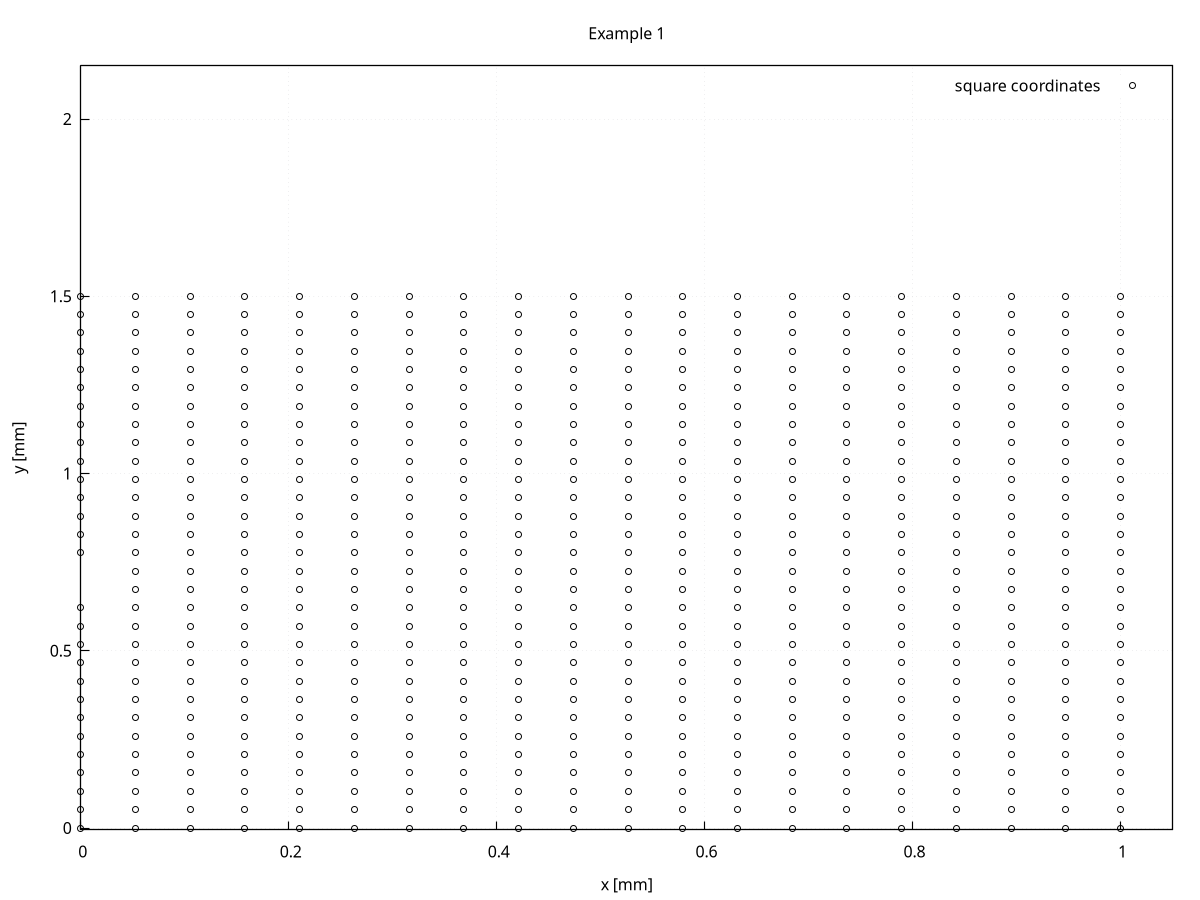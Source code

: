 # ogpf libray
# Rev. 0.22 of March 9th, 2018
# Licence: MIT

# gnuplot global setting
set term wxt size 640,480 enhanced font "verdana,10" title "ogpf libray: Rev. 0.22 of March 9th, 2018"

# ogpf extra configuration
# -------------------------------------------
# color definitions
set style line 1 lc rgb "#800000" lt 1 lw 2
set style line 2 lc rgb "#ff0000" lt 1 lw 2
set style line 3 lc rgb "#ff4500" lt 1 lw 2
set style line 4 lc rgb "#ffa500" lt 1 lw 2
set style line 5 lc rgb "#006400" lt 1 lw 2
set style line 6 lc rgb "#0000ff" lt 1 lw 2
set style line 7 lc rgb "#9400d3" lt 1 lw 2

# Axes
set border linewidth 1.15
set tics nomirror

# grid
# Add light grid to plot
set style line 102 lc rgb "#d6d7d9" lt 0 lw 1
set grid back ls 102

# plot style
set style data linespoints

# -------------------------------------------

 
# options
set style data linespoints
set xrange[0:1.05]
set yrange [-0.005:2.15]


 
# plot scale
 
# Annotation: title and labels
set title "Example 1"
set xlabel "x [mm]"
set ylabel "y [mm]"
 
# axes setting

plot "-" title "square coordinates" with points lt 6 lc rgb "#000000"
  0.000000000000000E+000  0.000000000000000E+000
  5.263157933950420E-002  0.000000000000000E+000
  0.105263158679008       0.000000000000000E+000
  0.157894730567932       0.000000000000000E+000
  0.210526317358017       0.000000000000000E+000
  0.263157904148102       0.000000000000000E+000
  0.315789461135864       0.000000000000000E+000
  0.368421047925949       0.000000000000000E+000
  0.421052634716034       0.000000000000000E+000
  0.473684221506119       0.000000000000000E+000
  0.526315808296204       0.000000000000000E+000
  0.578947365283966       0.000000000000000E+000
  0.631578922271729       0.000000000000000E+000
  0.684210538864136       0.000000000000000E+000
  0.736842095851898       0.000000000000000E+000
  0.789473712444305       0.000000000000000E+000
  0.842105269432068       0.000000000000000E+000
  0.894736826419830       0.000000000000000E+000
  0.947368443012238       0.000000000000000E+000
   1.00000000000000       0.000000000000000E+000
  0.000000000000000E+000  5.172413773834710E-002
  5.263157933950420E-002  5.172413773834710E-002
  0.105263158679008       5.172413773834710E-002
  0.157894730567932       5.172413773834710E-002
  0.210526317358017       5.172413773834710E-002
  0.263157904148102       5.172413773834710E-002
  0.315789461135864       5.172413773834710E-002
  0.368421047925949       5.172413773834710E-002
  0.421052634716034       5.172413773834710E-002
  0.473684221506119       5.172413773834710E-002
  0.526315808296204       5.172413773834710E-002
  0.578947365283966       5.172413773834710E-002
  0.631578922271729       5.172413773834710E-002
  0.684210538864136       5.172413773834710E-002
  0.736842095851898       5.172413773834710E-002
  0.789473712444305       5.172413773834710E-002
  0.842105269432068       5.172413773834710E-002
  0.894736826419830       5.172413773834710E-002
  0.947368443012238       5.172413773834710E-002
   1.00000000000000       5.172413773834710E-002
  0.000000000000000E+000  0.103448275476694     
  5.263157933950420E-002  0.103448275476694     
  0.105263158679008       0.103448275476694     
  0.157894730567932       0.103448275476694     
  0.210526317358017       0.103448275476694     
  0.263157904148102       0.103448275476694     
  0.315789461135864       0.103448275476694     
  0.368421047925949       0.103448275476694     
  0.421052634716034       0.103448275476694     
  0.473684221506119       0.103448275476694     
  0.526315808296204       0.103448275476694     
  0.578947365283966       0.103448275476694     
  0.631578922271729       0.103448275476694     
  0.684210538864136       0.103448275476694     
  0.736842095851898       0.103448275476694     
  0.789473712444305       0.103448275476694     
  0.842105269432068       0.103448275476694     
  0.894736826419830       0.103448275476694     
  0.947368443012238       0.103448275476694     
   1.00000000000000       0.103448275476694     
  0.000000000000000E+000  0.155172418802977     
  5.263157933950420E-002  0.155172418802977     
  0.105263158679008       0.155172418802977     
  0.157894730567932       0.155172418802977     
  0.210526317358017       0.155172418802977     
  0.263157904148102       0.155172418802977     
  0.315789461135864       0.155172418802977     
  0.368421047925949       0.155172418802977     
  0.421052634716034       0.155172418802977     
  0.473684221506119       0.155172418802977     
  0.526315808296204       0.155172418802977     
  0.578947365283966       0.155172418802977     
  0.631578922271729       0.155172418802977     
  0.684210538864136       0.155172418802977     
  0.736842095851898       0.155172418802977     
  0.789473712444305       0.155172418802977     
  0.842105269432068       0.155172418802977     
  0.894736826419830       0.155172418802977     
  0.947368443012238       0.155172418802977     
   1.00000000000000       0.155172418802977     
  0.000000000000000E+000  0.206896550953388     
  5.263157933950420E-002  0.206896550953388     
  0.105263158679008       0.206896550953388     
  0.157894730567932       0.206896550953388     
  0.210526317358017       0.206896550953388     
  0.263157904148102       0.206896550953388     
  0.315789461135864       0.206896550953388     
  0.368421047925949       0.206896550953388     
  0.421052634716034       0.206896550953388     
  0.473684221506119       0.206896550953388     
  0.526315808296204       0.206896550953388     
  0.578947365283966       0.206896550953388     
  0.631578922271729       0.206896550953388     
  0.684210538864136       0.206896550953388     
  0.736842095851898       0.206896550953388     
  0.789473712444305       0.206896550953388     
  0.842105269432068       0.206896550953388     
  0.894736826419830       0.206896550953388     
  0.947368443012238       0.206896550953388     
   1.00000000000000       0.206896550953388     
  0.000000000000000E+000  0.258620694279671     
  5.263157933950420E-002  0.258620694279671     
  0.105263158679008       0.258620694279671     
  0.157894730567932       0.258620694279671     
  0.210526317358017       0.258620694279671     
  0.263157904148102       0.258620694279671     
  0.315789461135864       0.258620694279671     
  0.368421047925949       0.258620694279671     
  0.421052634716034       0.258620694279671     
  0.473684221506119       0.258620694279671     
  0.526315808296204       0.258620694279671     
  0.578947365283966       0.258620694279671     
  0.631578922271729       0.258620694279671     
  0.684210538864136       0.258620694279671     
  0.736842095851898       0.258620694279671     
  0.789473712444305       0.258620694279671     
  0.842105269432068       0.258620694279671     
  0.894736826419830       0.258620694279671     
  0.947368443012238       0.258620694279671     
   1.00000000000000       0.258620694279671     
  0.000000000000000E+000  0.310344837605953     
  5.263157933950420E-002  0.310344837605953     
  0.105263158679008       0.310344837605953     
  0.157894730567932       0.310344837605953     
  0.210526317358017       0.310344837605953     
  0.263157904148102       0.310344837605953     
  0.315789461135864       0.310344837605953     
  0.368421047925949       0.310344837605953     
  0.421052634716034       0.310344837605953     
  0.473684221506119       0.310344837605953     
  0.526315808296204       0.310344837605953     
  0.578947365283966       0.310344837605953     
  0.631578922271729       0.310344837605953     
  0.684210538864136       0.310344837605953     
  0.736842095851898       0.310344837605953     
  0.789473712444305       0.310344837605953     
  0.842105269432068       0.310344837605953     
  0.894736826419830       0.310344837605953     
  0.947368443012238       0.310344837605953     
   1.00000000000000       0.310344837605953     
  0.000000000000000E+000  0.362068958580494     
  5.263157933950420E-002  0.362068958580494     
  0.105263158679008       0.362068958580494     
  0.157894730567932       0.362068958580494     
  0.210526317358017       0.362068958580494     
  0.263157904148102       0.362068958580494     
  0.315789461135864       0.362068958580494     
  0.368421047925949       0.362068958580494     
  0.421052634716034       0.362068958580494     
  0.473684221506119       0.362068958580494     
  0.526315808296204       0.362068958580494     
  0.578947365283966       0.362068958580494     
  0.631578922271729       0.362068958580494     
  0.684210538864136       0.362068958580494     
  0.736842095851898       0.362068958580494     
  0.789473712444305       0.362068958580494     
  0.842105269432068       0.362068958580494     
  0.894736826419830       0.362068958580494     
  0.947368443012238       0.362068958580494     
   1.00000000000000       0.362068958580494     
  0.000000000000000E+000  0.413793101906776     
  5.263157933950420E-002  0.413793101906776     
  0.105263158679008       0.413793101906776     
  0.157894730567932       0.413793101906776     
  0.210526317358017       0.413793101906776     
  0.263157904148102       0.413793101906776     
  0.315789461135864       0.413793101906776     
  0.368421047925949       0.413793101906776     
  0.421052634716034       0.413793101906776     
  0.473684221506119       0.413793101906776     
  0.526315808296204       0.413793101906776     
  0.578947365283966       0.413793101906776     
  0.631578922271729       0.413793101906776     
  0.684210538864136       0.413793101906776     
  0.736842095851898       0.413793101906776     
  0.789473712444305       0.413793101906776     
  0.842105269432068       0.413793101906776     
  0.894736826419830       0.413793101906776     
  0.947368443012238       0.413793101906776     
   1.00000000000000       0.413793101906776     
  0.000000000000000E+000  0.465517222881317     
  5.263157933950420E-002  0.465517222881317     
  0.105263158679008       0.465517222881317     
  0.157894730567932       0.465517222881317     
  0.210526317358017       0.465517222881317     
  0.263157904148102       0.465517222881317     
  0.315789461135864       0.465517222881317     
  0.368421047925949       0.465517222881317     
  0.421052634716034       0.465517222881317     
  0.473684221506119       0.465517222881317     
  0.526315808296204       0.465517222881317     
  0.578947365283966       0.465517222881317     
  0.631578922271729       0.465517222881317     
  0.684210538864136       0.465517222881317     
  0.736842095851898       0.465517222881317     
  0.789473712444305       0.465517222881317     
  0.842105269432068       0.465517222881317     
  0.894736826419830       0.465517222881317     
  0.947368443012238       0.465517222881317     
   1.00000000000000       0.465517222881317     
  0.000000000000000E+000  0.517241388559341     
  5.263157933950420E-002  0.517241388559341     
  0.105263158679008       0.517241388559341     
  0.157894730567932       0.517241388559341     
  0.210526317358017       0.517241388559341     
  0.263157904148102       0.517241388559341     
  0.315789461135864       0.517241388559341     
  0.368421047925949       0.517241388559341     
  0.421052634716034       0.517241388559341     
  0.473684221506119       0.517241388559341     
  0.526315808296204       0.517241388559341     
  0.578947365283966       0.517241388559341     
  0.631578922271729       0.517241388559341     
  0.684210538864136       0.517241388559341     
  0.736842095851898       0.517241388559341     
  0.789473712444305       0.517241388559341     
  0.842105269432068       0.517241388559341     
  0.894736826419830       0.517241388559341     
  0.947368443012238       0.517241388559341     
   1.00000000000000       0.517241388559341     
  0.000000000000000E+000  0.568965509533882     
  5.263157933950420E-002  0.568965509533882     
  0.105263158679008       0.568965509533882     
  0.157894730567932       0.568965509533882     
  0.210526317358017       0.568965509533882     
  0.263157904148102       0.568965509533882     
  0.315789461135864       0.568965509533882     
  0.368421047925949       0.568965509533882     
  0.421052634716034       0.568965509533882     
  0.473684221506119       0.568965509533882     
  0.526315808296204       0.568965509533882     
  0.578947365283966       0.568965509533882     
  0.631578922271729       0.568965509533882     
  0.684210538864136       0.568965509533882     
  0.736842095851898       0.568965509533882     
  0.789473712444305       0.568965509533882     
  0.842105269432068       0.568965509533882     
  0.894736826419830       0.568965509533882     
  0.947368443012238       0.568965509533882     
   1.00000000000000       0.568965509533882     
  0.000000000000000E+000  0.620689675211906     
  5.263157933950420E-002  0.620689675211906     
  0.105263158679008       0.620689675211906     
  0.157894730567932       0.620689675211906     
  0.210526317358017       0.620689675211906     
  0.263157904148102       0.620689675211906     
  0.315789461135864       0.620689675211906     
  0.368421047925949       0.620689675211906     
  0.421052634716034       0.620689675211906     
  0.473684221506119       0.620689675211906     
  0.526315808296204       0.620689675211906     
  0.578947365283966       0.620689675211906     
  0.631578922271729       0.620689675211906     
  0.684210538864136       0.620689675211906     
  0.736842095851898       0.620689675211906     
  0.789473712444305       0.620689675211906     
  0.842105269432068       0.620689675211906     
  0.894736826419830       0.620689675211906     
  0.947368443012238       0.620689675211906     
   1.00000000000000       0.620689675211906     
  5.263157933950420E-002  0.672413796186447     
  0.105263158679008       0.672413796186447     
  0.157894730567932       0.672413796186447     
  0.210526317358017       0.672413796186447     
  0.263157904148102       0.672413796186447     
  0.315789461135864       0.672413796186447     
  0.368421047925949       0.672413796186447     
  0.421052634716034       0.672413796186447     
  0.473684221506119       0.672413796186447     
  0.526315808296204       0.672413796186447     
  0.578947365283966       0.672413796186447     
  0.631578922271729       0.672413796186447     
  0.684210538864136       0.672413796186447     
  0.736842095851898       0.672413796186447     
  0.789473712444305       0.672413796186447     
  0.842105269432068       0.672413796186447     
  0.894736826419830       0.672413796186447     
  0.947368443012238       0.672413796186447     
   1.00000000000000       0.672413796186447     
  5.263157933950420E-002  0.724137917160988     
  0.105263158679008       0.724137917160988     
  0.157894730567932       0.724137917160988     
  0.210526317358017       0.724137917160988     
  0.263157904148102       0.724137917160988     
  0.315789461135864       0.724137917160988     
  0.368421047925949       0.724137917160988     
  0.421052634716034       0.724137917160988     
  0.473684221506119       0.724137917160988     
  0.526315808296204       0.724137917160988     
  0.578947365283966       0.724137917160988     
  0.631578922271729       0.724137917160988     
  0.684210538864136       0.724137917160988     
  0.736842095851898       0.724137917160988     
  0.789473712444305       0.724137917160988     
  0.842105269432068       0.724137917160988     
  0.894736826419830       0.724137917160988     
  0.947368443012238       0.724137917160988     
   1.00000000000000       0.724137917160988     
  0.000000000000000E+000  0.775862038135529     
  5.263157933950420E-002  0.775862038135529     
  0.105263158679008       0.775862038135529     
  0.157894730567932       0.775862038135529     
  0.210526317358017       0.775862038135529     
  0.263157904148102       0.775862038135529     
  0.315789461135864       0.775862038135529     
  0.368421047925949       0.775862038135529     
  0.421052634716034       0.775862038135529     
  0.473684221506119       0.775862038135529     
  0.526315808296204       0.775862038135529     
  0.578947365283966       0.775862038135529     
  0.631578922271729       0.775862038135529     
  0.684210538864136       0.775862038135529     
  0.736842095851898       0.775862038135529     
  0.789473712444305       0.775862038135529     
  0.842105269432068       0.775862038135529     
  0.894736826419830       0.775862038135529     
  0.947368443012238       0.775862038135529     
   1.00000000000000       0.775862038135529     
  0.000000000000000E+000  0.827586203813553     
  5.263157933950420E-002  0.827586203813553     
  0.105263158679008       0.827586203813553     
  0.157894730567932       0.827586203813553     
  0.210526317358017       0.827586203813553     
  0.263157904148102       0.827586203813553     
  0.315789461135864       0.827586203813553     
  0.368421047925949       0.827586203813553     
  0.421052634716034       0.827586203813553     
  0.473684221506119       0.827586203813553     
  0.526315808296204       0.827586203813553     
  0.578947365283966       0.827586203813553     
  0.631578922271729       0.827586203813553     
  0.684210538864136       0.827586203813553     
  0.736842095851898       0.827586203813553     
  0.789473712444305       0.827586203813553     
  0.842105269432068       0.827586203813553     
  0.894736826419830       0.827586203813553     
  0.947368443012238       0.827586203813553     
   1.00000000000000       0.827586203813553     
  0.000000000000000E+000  0.879310369491577     
  5.263157933950420E-002  0.879310369491577     
  0.105263158679008       0.879310369491577     
  0.157894730567932       0.879310369491577     
  0.210526317358017       0.879310369491577     
  0.263157904148102       0.879310369491577     
  0.315789461135864       0.879310369491577     
  0.368421047925949       0.879310369491577     
  0.421052634716034       0.879310369491577     
  0.473684221506119       0.879310369491577     
  0.526315808296204       0.879310369491577     
  0.578947365283966       0.879310369491577     
  0.631578922271729       0.879310369491577     
  0.684210538864136       0.879310369491577     
  0.736842095851898       0.879310369491577     
  0.789473712444305       0.879310369491577     
  0.842105269432068       0.879310369491577     
  0.894736826419830       0.879310369491577     
  0.947368443012238       0.879310369491577     
   1.00000000000000       0.879310369491577     
  0.000000000000000E+000  0.931034445762634     
  5.263157933950420E-002  0.931034445762634     
  0.105263158679008       0.931034445762634     
  0.157894730567932       0.931034445762634     
  0.210526317358017       0.931034445762634     
  0.263157904148102       0.931034445762634     
  0.315789461135864       0.931034445762634     
  0.368421047925949       0.931034445762634     
  0.421052634716034       0.931034445762634     
  0.473684221506119       0.931034445762634     
  0.526315808296204       0.931034445762634     
  0.578947365283966       0.931034445762634     
  0.631578922271729       0.931034445762634     
  0.684210538864136       0.931034445762634     
  0.736842095851898       0.931034445762634     
  0.789473712444305       0.931034445762634     
  0.842105269432068       0.931034445762634     
  0.894736826419830       0.931034445762634     
  0.947368443012238       0.931034445762634     
   1.00000000000000       0.931034445762634     
  0.000000000000000E+000  0.982758611440659     
  5.263157933950420E-002  0.982758611440659     
  0.105263158679008       0.982758611440659     
  0.157894730567932       0.982758611440659     
  0.210526317358017       0.982758611440659     
  0.263157904148102       0.982758611440659     
  0.315789461135864       0.982758611440659     
  0.368421047925949       0.982758611440659     
  0.421052634716034       0.982758611440659     
  0.473684221506119       0.982758611440659     
  0.526315808296204       0.982758611440659     
  0.578947365283966       0.982758611440659     
  0.631578922271729       0.982758611440659     
  0.684210538864136       0.982758611440659     
  0.736842095851898       0.982758611440659     
  0.789473712444305       0.982758611440659     
  0.842105269432068       0.982758611440659     
  0.894736826419830       0.982758611440659     
  0.947368443012238       0.982758611440659     
   1.00000000000000       0.982758611440659     
  0.000000000000000E+000   1.03448277711868     
  5.263157933950420E-002   1.03448277711868     
  0.105263158679008        1.03448277711868     
  0.157894730567932        1.03448277711868     
  0.210526317358017        1.03448277711868     
  0.263157904148102        1.03448277711868     
  0.315789461135864        1.03448277711868     
  0.368421047925949        1.03448277711868     
  0.421052634716034        1.03448277711868     
  0.473684221506119        1.03448277711868     
  0.526315808296204        1.03448277711868     
  0.578947365283966        1.03448277711868     
  0.631578922271729        1.03448277711868     
  0.684210538864136        1.03448277711868     
  0.736842095851898        1.03448277711868     
  0.789473712444305        1.03448277711868     
  0.842105269432068        1.03448277711868     
  0.894736826419830        1.03448277711868     
  0.947368443012238        1.03448277711868     
   1.00000000000000        1.03448277711868     
  0.000000000000000E+000   1.08620685338974     
  5.263157933950420E-002   1.08620685338974     
  0.105263158679008        1.08620685338974     
  0.157894730567932        1.08620685338974     
  0.210526317358017        1.08620685338974     
  0.263157904148102        1.08620685338974     
  0.315789461135864        1.08620685338974     
  0.368421047925949        1.08620685338974     
  0.421052634716034        1.08620685338974     
  0.473684221506119        1.08620685338974     
  0.526315808296204        1.08620685338974     
  0.578947365283966        1.08620685338974     
  0.631578922271729        1.08620685338974     
  0.684210538864136        1.08620685338974     
  0.736842095851898        1.08620685338974     
  0.789473712444305        1.08620685338974     
  0.842105269432068        1.08620685338974     
  0.894736826419830        1.08620685338974     
  0.947368443012238        1.08620685338974     
   1.00000000000000        1.08620685338974     
  0.000000000000000E+000   1.13793101906776     
  5.263157933950420E-002   1.13793101906776     
  0.105263158679008        1.13793101906776     
  0.157894730567932        1.13793101906776     
  0.210526317358017        1.13793101906776     
  0.263157904148102        1.13793101906776     
  0.315789461135864        1.13793101906776     
  0.368421047925949        1.13793101906776     
  0.421052634716034        1.13793101906776     
  0.473684221506119        1.13793101906776     
  0.526315808296204        1.13793101906776     
  0.578947365283966        1.13793101906776     
  0.631578922271729        1.13793101906776     
  0.684210538864136        1.13793101906776     
  0.736842095851898        1.13793101906776     
  0.789473712444305        1.13793101906776     
  0.842105269432068        1.13793101906776     
  0.894736826419830        1.13793101906776     
  0.947368443012238        1.13793101906776     
   1.00000000000000        1.13793101906776     
  0.000000000000000E+000   1.18965518474579     
  5.263157933950420E-002   1.18965518474579     
  0.105263158679008        1.18965518474579     
  0.157894730567932        1.18965518474579     
  0.210526317358017        1.18965518474579     
  0.263157904148102        1.18965518474579     
  0.315789461135864        1.18965518474579     
  0.368421047925949        1.18965518474579     
  0.421052634716034        1.18965518474579     
  0.473684221506119        1.18965518474579     
  0.526315808296204        1.18965518474579     
  0.578947365283966        1.18965518474579     
  0.631578922271729        1.18965518474579     
  0.684210538864136        1.18965518474579     
  0.736842095851898        1.18965518474579     
  0.789473712444305        1.18965518474579     
  0.842105269432068        1.18965518474579     
  0.894736826419830        1.18965518474579     
  0.947368443012238        1.18965518474579     
   1.00000000000000        1.18965518474579     
  0.000000000000000E+000   1.24137935042381     
  5.263157933950420E-002   1.24137935042381     
  0.105263158679008        1.24137935042381     
  0.157894730567932        1.24137935042381     
  0.210526317358017        1.24137935042381     
  0.263157904148102        1.24137935042381     
  0.315789461135864        1.24137935042381     
  0.368421047925949        1.24137935042381     
  0.421052634716034        1.24137935042381     
  0.473684221506119        1.24137935042381     
  0.526315808296204        1.24137935042381     
  0.578947365283966        1.24137935042381     
  0.631578922271729        1.24137935042381     
  0.684210538864136        1.24137935042381     
  0.736842095851898        1.24137935042381     
  0.789473712444305        1.24137935042381     
  0.842105269432068        1.24137935042381     
  0.894736826419830        1.24137935042381     
  0.947368443012238        1.24137935042381     
   1.00000000000000        1.24137935042381     
  0.000000000000000E+000   1.29310342669487     
  5.263157933950420E-002   1.29310342669487     
  0.105263158679008        1.29310342669487     
  0.157894730567932        1.29310342669487     
  0.210526317358017        1.29310342669487     
  0.263157904148102        1.29310342669487     
  0.315789461135864        1.29310342669487     
  0.368421047925949        1.29310342669487     
  0.421052634716034        1.29310342669487     
  0.473684221506119        1.29310342669487     
  0.526315808296204        1.29310342669487     
  0.578947365283966        1.29310342669487     
  0.631578922271729        1.29310342669487     
  0.684210538864136        1.29310342669487     
  0.736842095851898        1.29310342669487     
  0.789473712444305        1.29310342669487     
  0.842105269432068        1.29310342669487     
  0.894736826419830        1.29310342669487     
  0.947368443012238        1.29310342669487     
   1.00000000000000        1.29310342669487     
  0.000000000000000E+000   1.34482759237289     
  5.263157933950420E-002   1.34482759237289     
  0.105263158679008        1.34482759237289     
  0.157894730567932        1.34482759237289     
  0.210526317358017        1.34482759237289     
  0.263157904148102        1.34482759237289     
  0.315789461135864        1.34482759237289     
  0.368421047925949        1.34482759237289     
  0.421052634716034        1.34482759237289     
  0.473684221506119        1.34482759237289     
  0.526315808296204        1.34482759237289     
  0.578947365283966        1.34482759237289     
  0.631578922271729        1.34482759237289     
  0.684210538864136        1.34482759237289     
  0.736842095851898        1.34482759237289     
  0.789473712444305        1.34482759237289     
  0.842105269432068        1.34482759237289     
  0.894736826419830        1.34482759237289     
  0.947368443012238        1.34482759237289     
   1.00000000000000        1.34482759237289     
  0.000000000000000E+000   1.39655175805092     
  5.263157933950420E-002   1.39655175805092     
  0.105263158679008        1.39655175805092     
  0.157894730567932        1.39655175805092     
  0.210526317358017        1.39655175805092     
  0.263157904148102        1.39655175805092     
  0.315789461135864        1.39655175805092     
  0.368421047925949        1.39655175805092     
  0.421052634716034        1.39655175805092     
  0.473684221506119        1.39655175805092     
  0.526315808296204        1.39655175805092     
  0.578947365283966        1.39655175805092     
  0.631578922271729        1.39655175805092     
  0.684210538864136        1.39655175805092     
  0.736842095851898        1.39655175805092     
  0.789473712444305        1.39655175805092     
  0.842105269432068        1.39655175805092     
  0.894736826419830        1.39655175805092     
  0.947368443012238        1.39655175805092     
   1.00000000000000        1.39655175805092     
  0.000000000000000E+000   1.44827583432198     
  5.263157933950420E-002   1.44827583432198     
  0.105263158679008        1.44827583432198     
  0.157894730567932        1.44827583432198     
  0.210526317358017        1.44827583432198     
  0.263157904148102        1.44827583432198     
  0.315789461135864        1.44827583432198     
  0.368421047925949        1.44827583432198     
  0.421052634716034        1.44827583432198     
  0.473684221506119        1.44827583432198     
  0.526315808296204        1.44827583432198     
  0.578947365283966        1.44827583432198     
  0.631578922271729        1.44827583432198     
  0.684210538864136        1.44827583432198     
  0.736842095851898        1.44827583432198     
  0.789473712444305        1.44827583432198     
  0.842105269432068        1.44827583432198     
  0.894736826419830        1.44827583432198     
  0.947368443012238        1.44827583432198     
   1.00000000000000        1.44827583432198     
  0.000000000000000E+000   1.50000000000000     
  5.263157933950420E-002   1.50000000000000     
  0.105263158679008        1.50000000000000     
  0.157894730567932        1.50000000000000     
  0.210526317358017        1.50000000000000     
  0.263157904148102        1.50000000000000     
  0.315789461135864        1.50000000000000     
  0.368421047925949        1.50000000000000     
  0.421052634716034        1.50000000000000     
  0.473684221506119        1.50000000000000     
  0.526315808296204        1.50000000000000     
  0.578947365283966        1.50000000000000     
  0.631578922271729        1.50000000000000     
  0.684210538864136        1.50000000000000     
  0.736842095851898        1.50000000000000     
  0.789473712444305        1.50000000000000     
  0.842105269432068        1.50000000000000     
  0.894736826419830        1.50000000000000     
  0.947368443012238        1.50000000000000     
   1.00000000000000        1.50000000000000     
e
